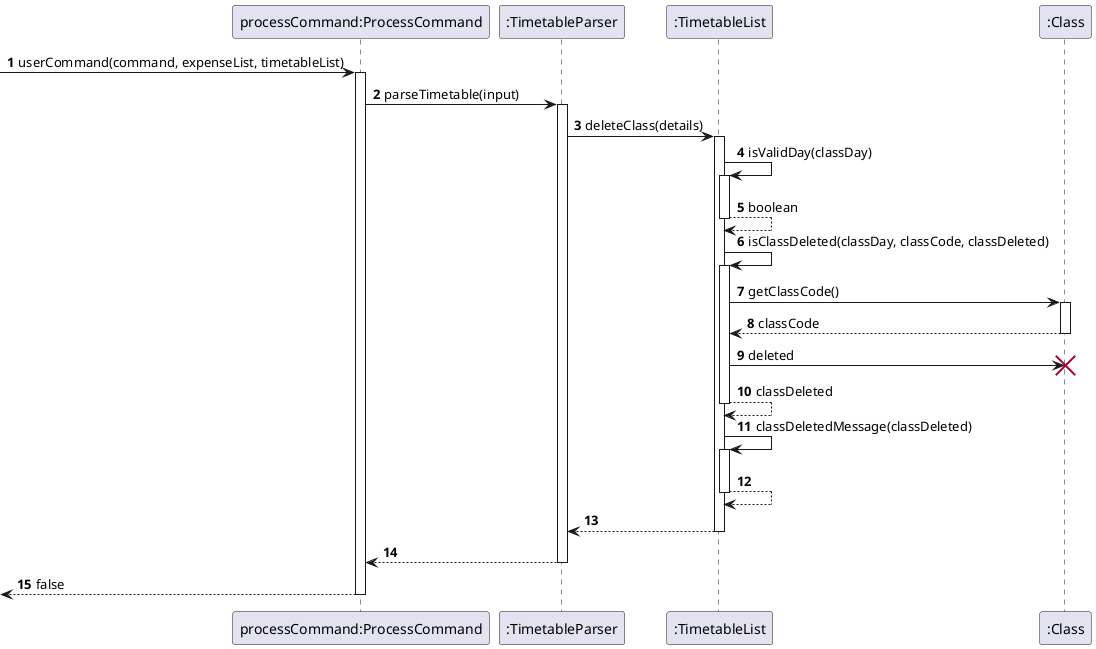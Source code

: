 @startuml
'https://plantuml.com/sequence-diagram

autonumber
participant "processCommand:ProcessCommand" as processCommand
participant ":TimetableParser" as timetableParser
participant ":TimetableList" as timetableList
participant ":Class" as class

[-> processCommand: userCommand(command, expenseList, timetableList)
activate processCommand

processCommand -> timetableParser: parseTimetable(input)
activate timetableParser

timetableParser -> timetableList: deleteClass(details)
activate timetableList

timetableList -> timetableList: isValidDay(classDay)
activate timetableList

timetableList --> timetableList: boolean
deactivate timetableList

timetableList -> timetableList: isClassDeleted(classDay, classCode, classDeleted)
activate timetableList

timetableList -> class: getClassCode()
activate class

timetableList <-- class: classCode
deactivate class

timetableList -> class !! : deleted

timetableList --> timetableList: classDeleted
deactivate timetableList

timetableList -> timetableList: classDeletedMessage(classDeleted)
activate timetableList

timetableList --> timetableList:
deactivate timetableList

timetableList --> timetableParser
deactivate timetableList

timetableParser --> processCommand
deactivate timetableParser

processCommand -->[: false
deactivate processCommand

@enduml
